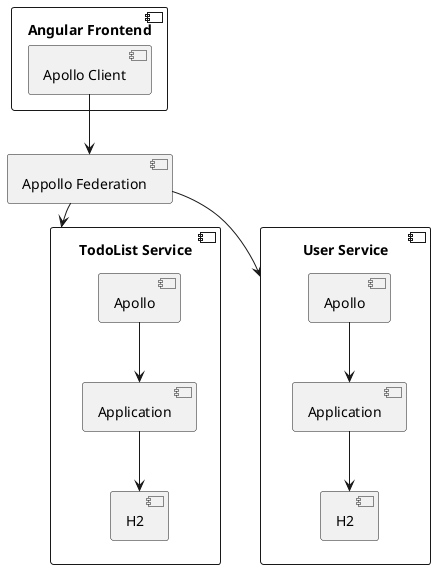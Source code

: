 @startuml
component "Angular Frontend" {
    component "Apollo Client" as c1
}

component "Appollo Federation" as federation

component "TodoList Service" as todo {
    component "Apollo" as a1
    component "Application" as app1
    component "H2" as h1
}

component "User Service" as user {
    component "Apollo" as a2
    component "Application" as app2
    component "H2" as h2
}

c1 --> federation
federation --> todo
federation --> user

a1 --> app1
app1 --> h1

a2 --> app2
app2 --> h2

@enduml